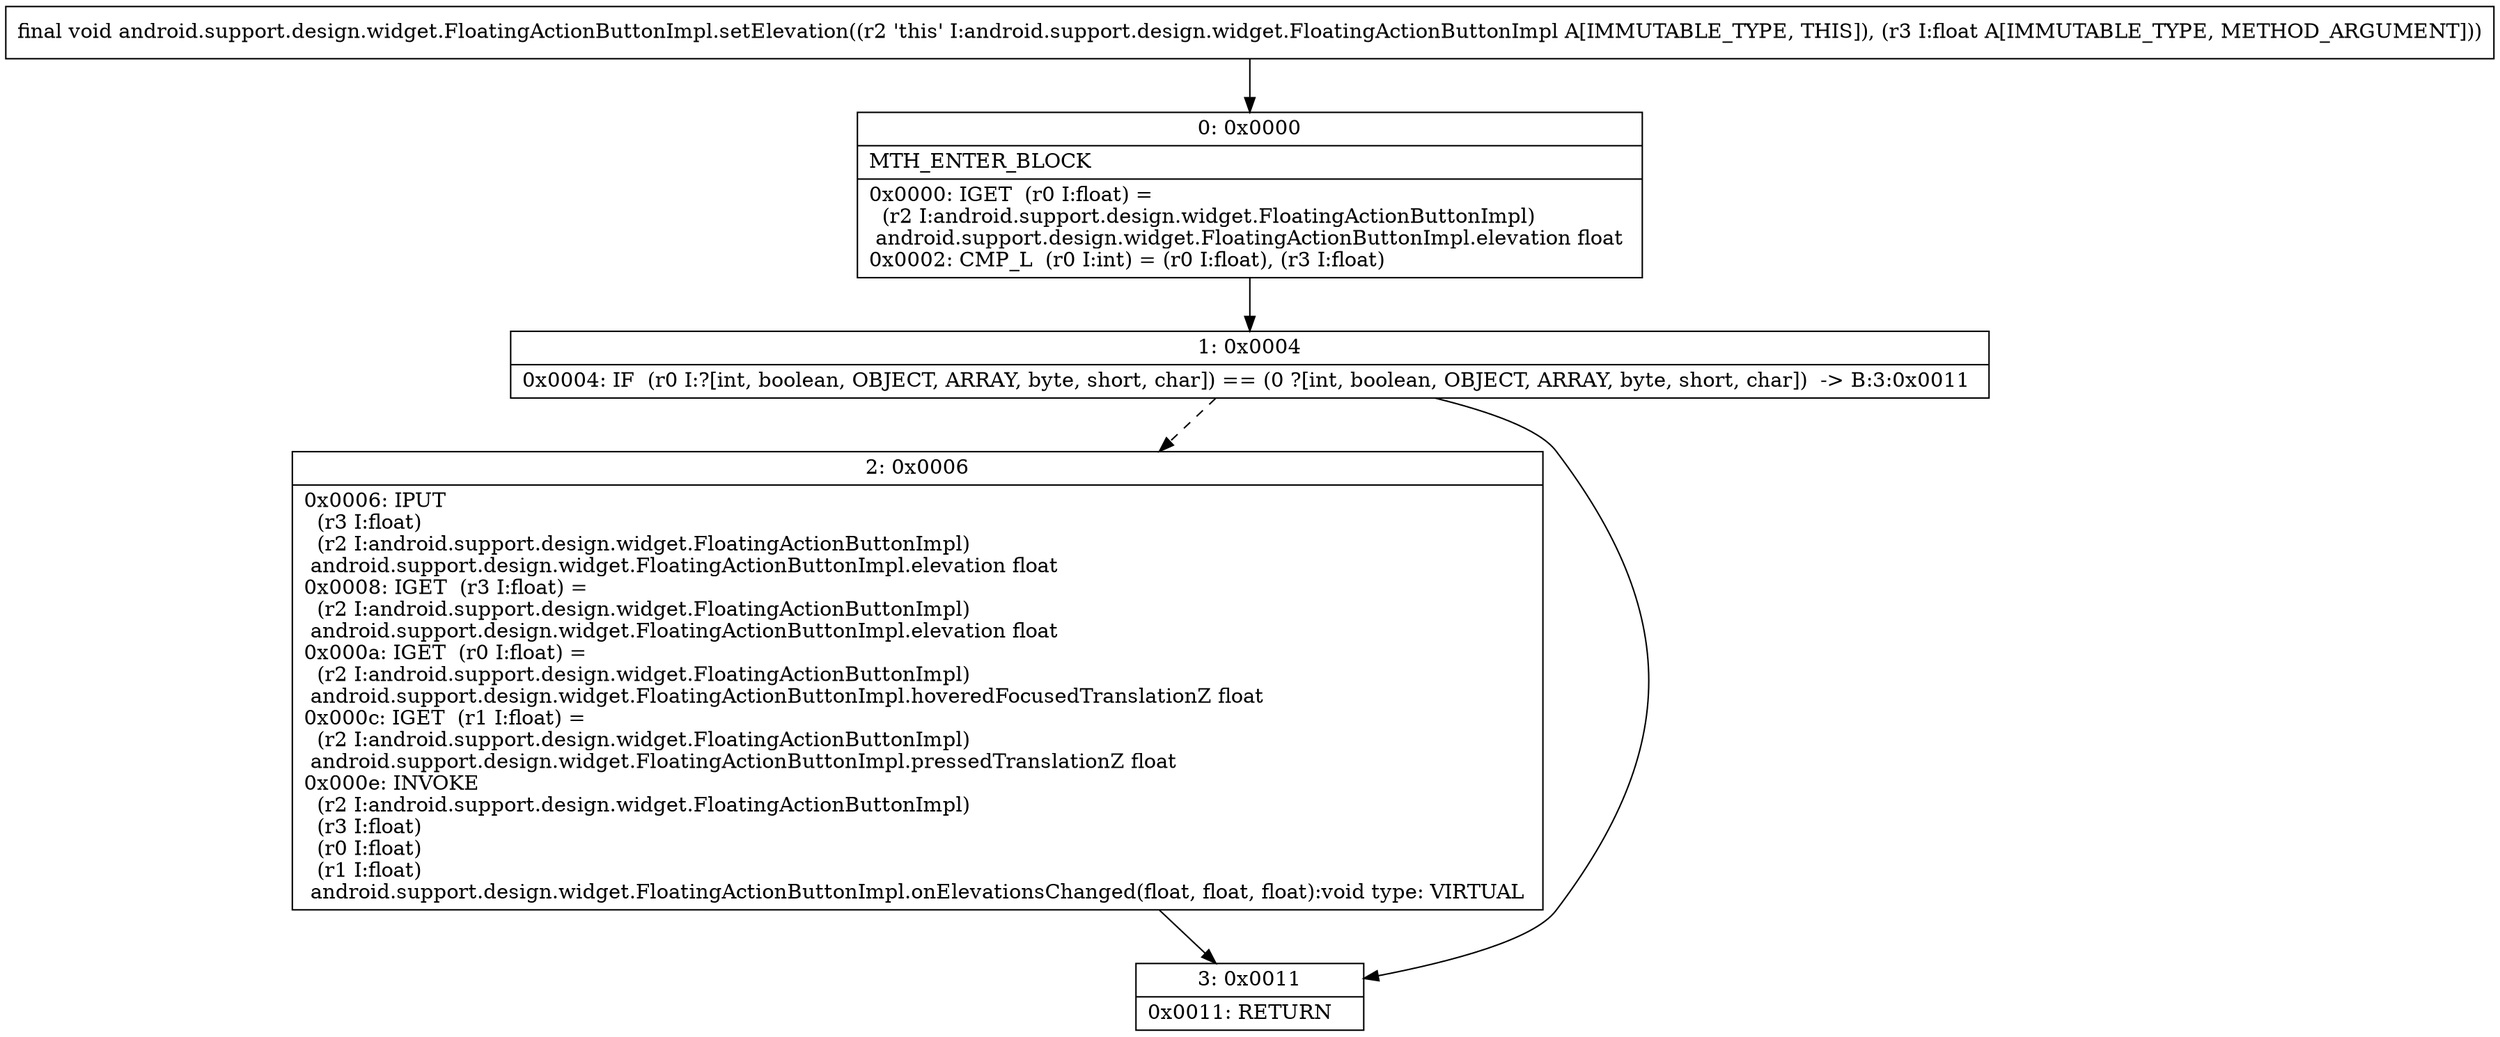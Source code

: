 digraph "CFG forandroid.support.design.widget.FloatingActionButtonImpl.setElevation(F)V" {
Node_0 [shape=record,label="{0\:\ 0x0000|MTH_ENTER_BLOCK\l|0x0000: IGET  (r0 I:float) = \l  (r2 I:android.support.design.widget.FloatingActionButtonImpl)\l android.support.design.widget.FloatingActionButtonImpl.elevation float \l0x0002: CMP_L  (r0 I:int) = (r0 I:float), (r3 I:float) \l}"];
Node_1 [shape=record,label="{1\:\ 0x0004|0x0004: IF  (r0 I:?[int, boolean, OBJECT, ARRAY, byte, short, char]) == (0 ?[int, boolean, OBJECT, ARRAY, byte, short, char])  \-\> B:3:0x0011 \l}"];
Node_2 [shape=record,label="{2\:\ 0x0006|0x0006: IPUT  \l  (r3 I:float)\l  (r2 I:android.support.design.widget.FloatingActionButtonImpl)\l android.support.design.widget.FloatingActionButtonImpl.elevation float \l0x0008: IGET  (r3 I:float) = \l  (r2 I:android.support.design.widget.FloatingActionButtonImpl)\l android.support.design.widget.FloatingActionButtonImpl.elevation float \l0x000a: IGET  (r0 I:float) = \l  (r2 I:android.support.design.widget.FloatingActionButtonImpl)\l android.support.design.widget.FloatingActionButtonImpl.hoveredFocusedTranslationZ float \l0x000c: IGET  (r1 I:float) = \l  (r2 I:android.support.design.widget.FloatingActionButtonImpl)\l android.support.design.widget.FloatingActionButtonImpl.pressedTranslationZ float \l0x000e: INVOKE  \l  (r2 I:android.support.design.widget.FloatingActionButtonImpl)\l  (r3 I:float)\l  (r0 I:float)\l  (r1 I:float)\l android.support.design.widget.FloatingActionButtonImpl.onElevationsChanged(float, float, float):void type: VIRTUAL \l}"];
Node_3 [shape=record,label="{3\:\ 0x0011|0x0011: RETURN   \l}"];
MethodNode[shape=record,label="{final void android.support.design.widget.FloatingActionButtonImpl.setElevation((r2 'this' I:android.support.design.widget.FloatingActionButtonImpl A[IMMUTABLE_TYPE, THIS]), (r3 I:float A[IMMUTABLE_TYPE, METHOD_ARGUMENT])) }"];
MethodNode -> Node_0;
Node_0 -> Node_1;
Node_1 -> Node_2[style=dashed];
Node_1 -> Node_3;
Node_2 -> Node_3;
}

